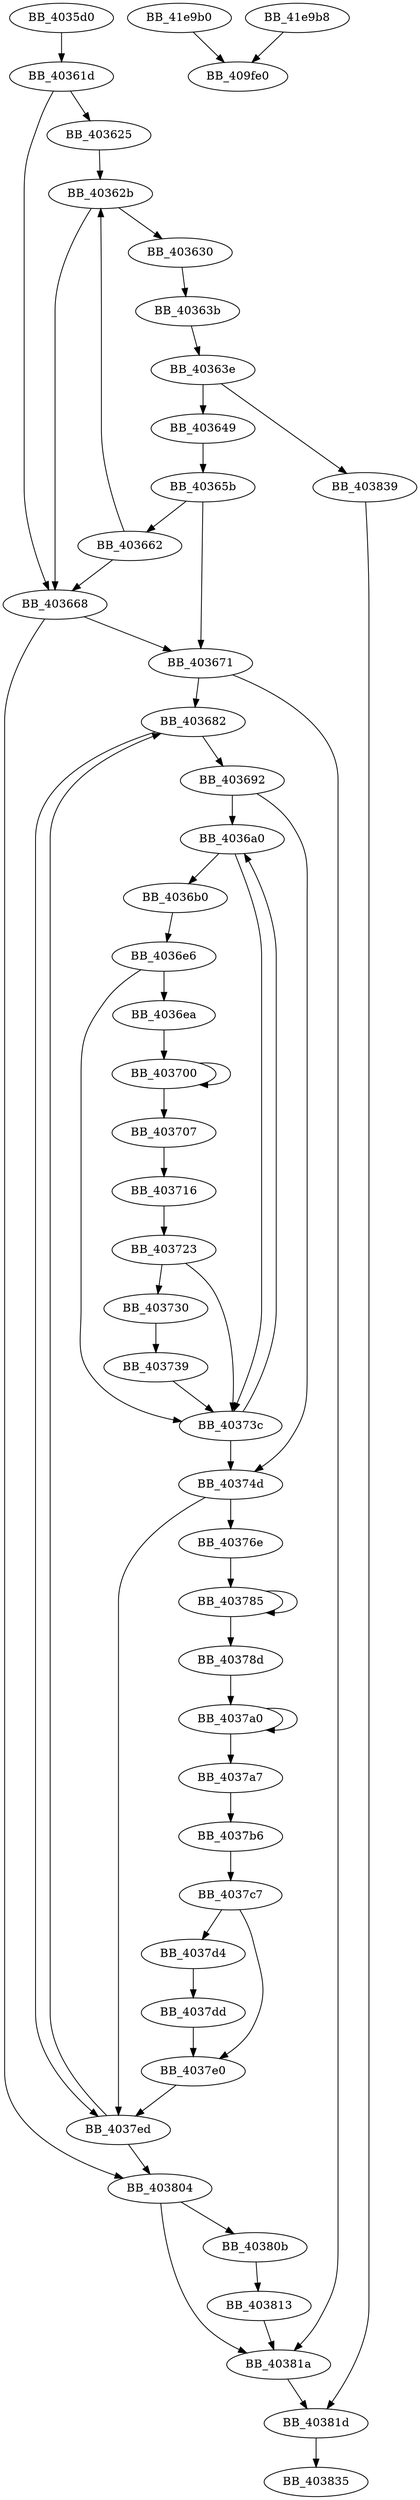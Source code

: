 DiGraph sub_4035D0{
BB_4035d0->BB_40361d
BB_40361d->BB_403625
BB_40361d->BB_403668
BB_403625->BB_40362b
BB_40362b->BB_403630
BB_40362b->BB_403668
BB_403630->BB_40363b
BB_40363b->BB_40363e
BB_40363e->BB_403649
BB_40363e->BB_403839
BB_403649->BB_40365b
BB_40365b->BB_403662
BB_40365b->BB_403671
BB_403662->BB_40362b
BB_403662->BB_403668
BB_403668->BB_403671
BB_403668->BB_403804
BB_403671->BB_403682
BB_403671->BB_40381a
BB_403682->BB_403692
BB_403682->BB_4037ed
BB_403692->BB_4036a0
BB_403692->BB_40374d
BB_4036a0->BB_4036b0
BB_4036a0->BB_40373c
BB_4036b0->BB_4036e6
BB_4036e6->BB_4036ea
BB_4036e6->BB_40373c
BB_4036ea->BB_403700
BB_403700->BB_403700
BB_403700->BB_403707
BB_403707->BB_403716
BB_403716->BB_403723
BB_403723->BB_403730
BB_403723->BB_40373c
BB_403730->BB_403739
BB_403739->BB_40373c
BB_40373c->BB_4036a0
BB_40373c->BB_40374d
BB_40374d->BB_40376e
BB_40374d->BB_4037ed
BB_40376e->BB_403785
BB_403785->BB_403785
BB_403785->BB_40378d
BB_40378d->BB_4037a0
BB_4037a0->BB_4037a0
BB_4037a0->BB_4037a7
BB_4037a7->BB_4037b6
BB_4037b6->BB_4037c7
BB_4037c7->BB_4037d4
BB_4037c7->BB_4037e0
BB_4037d4->BB_4037dd
BB_4037dd->BB_4037e0
BB_4037e0->BB_4037ed
BB_4037ed->BB_403682
BB_4037ed->BB_403804
BB_403804->BB_40380b
BB_403804->BB_40381a
BB_40380b->BB_403813
BB_403813->BB_40381a
BB_40381a->BB_40381d
BB_40381d->BB_403835
BB_403839->BB_40381d
BB_41e9b0->BB_409fe0
BB_41e9b8->BB_409fe0
}
